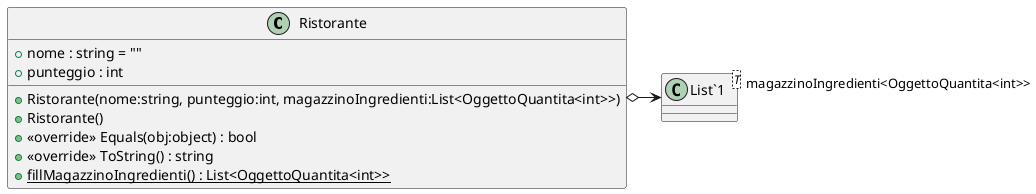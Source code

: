 @startuml
class Ristorante {
    + nome : string = ""
    + punteggio : int
    + Ristorante(nome:string, punteggio:int, magazzinoIngredienti:List<OggettoQuantita<int>>)
    + Ristorante()
    + <<override>> Equals(obj:object) : bool
    + <<override>> ToString() : string
    + {static} fillMagazzinoIngredienti() : List<OggettoQuantita<int>>
}
class "List`1"<T> {
}
Ristorante o-> "magazzinoIngredienti<OggettoQuantita<int>>" "List`1"
@enduml
